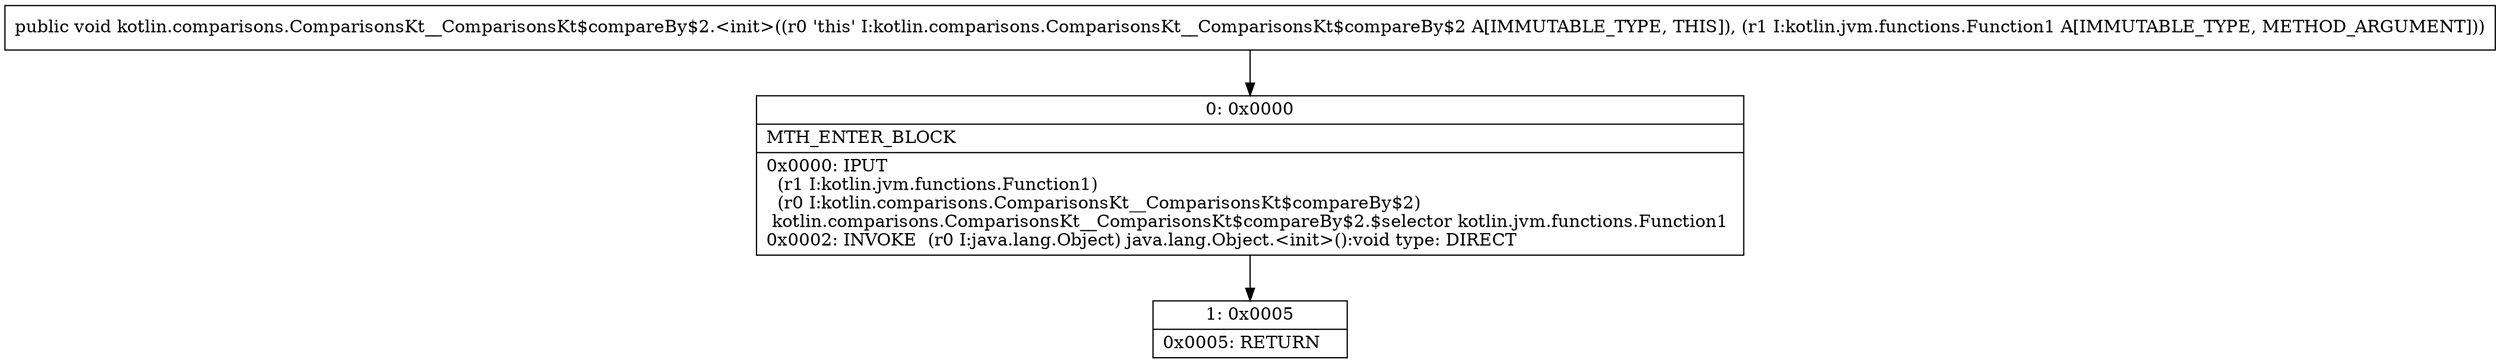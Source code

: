 digraph "CFG forkotlin.comparisons.ComparisonsKt__ComparisonsKt$compareBy$2.\<init\>(Lkotlin\/jvm\/functions\/Function1;)V" {
Node_0 [shape=record,label="{0\:\ 0x0000|MTH_ENTER_BLOCK\l|0x0000: IPUT  \l  (r1 I:kotlin.jvm.functions.Function1)\l  (r0 I:kotlin.comparisons.ComparisonsKt__ComparisonsKt$compareBy$2)\l kotlin.comparisons.ComparisonsKt__ComparisonsKt$compareBy$2.$selector kotlin.jvm.functions.Function1 \l0x0002: INVOKE  (r0 I:java.lang.Object) java.lang.Object.\<init\>():void type: DIRECT \l}"];
Node_1 [shape=record,label="{1\:\ 0x0005|0x0005: RETURN   \l}"];
MethodNode[shape=record,label="{public void kotlin.comparisons.ComparisonsKt__ComparisonsKt$compareBy$2.\<init\>((r0 'this' I:kotlin.comparisons.ComparisonsKt__ComparisonsKt$compareBy$2 A[IMMUTABLE_TYPE, THIS]), (r1 I:kotlin.jvm.functions.Function1 A[IMMUTABLE_TYPE, METHOD_ARGUMENT])) }"];
MethodNode -> Node_0;
Node_0 -> Node_1;
}

